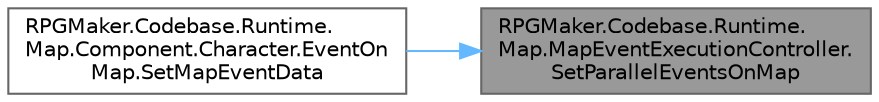 digraph "RPGMaker.Codebase.Runtime.Map.MapEventExecutionController.SetParallelEventsOnMap"
{
 // LATEX_PDF_SIZE
  bgcolor="transparent";
  edge [fontname=Helvetica,fontsize=10,labelfontname=Helvetica,labelfontsize=10];
  node [fontname=Helvetica,fontsize=10,shape=box,height=0.2,width=0.4];
  rankdir="RL";
  Node1 [id="Node000001",label="RPGMaker.Codebase.Runtime.\lMap.MapEventExecutionController.\lSetParallelEventsOnMap",height=0.2,width=0.4,color="gray40", fillcolor="grey60", style="filled", fontcolor="black",tooltip="😁 コンティニュー用の並列実行イベント復元"];
  Node1 -> Node2 [id="edge1_Node000001_Node000002",dir="back",color="steelblue1",style="solid",tooltip=" "];
  Node2 [id="Node000002",label="RPGMaker.Codebase.Runtime.\lMap.Component.Character.EventOn\lMap.SetMapEventData",height=0.2,width=0.4,color="grey40", fillcolor="white", style="filled",URL="$da/d39/class_r_p_g_maker_1_1_codebase_1_1_runtime_1_1_map_1_1_component_1_1_character_1_1_event_on_map.html#a41c082b08f14f5de0fbfe4c2a57fe57c",tooltip="😁 コンティニュー用のイベントデータ設定"];
}
